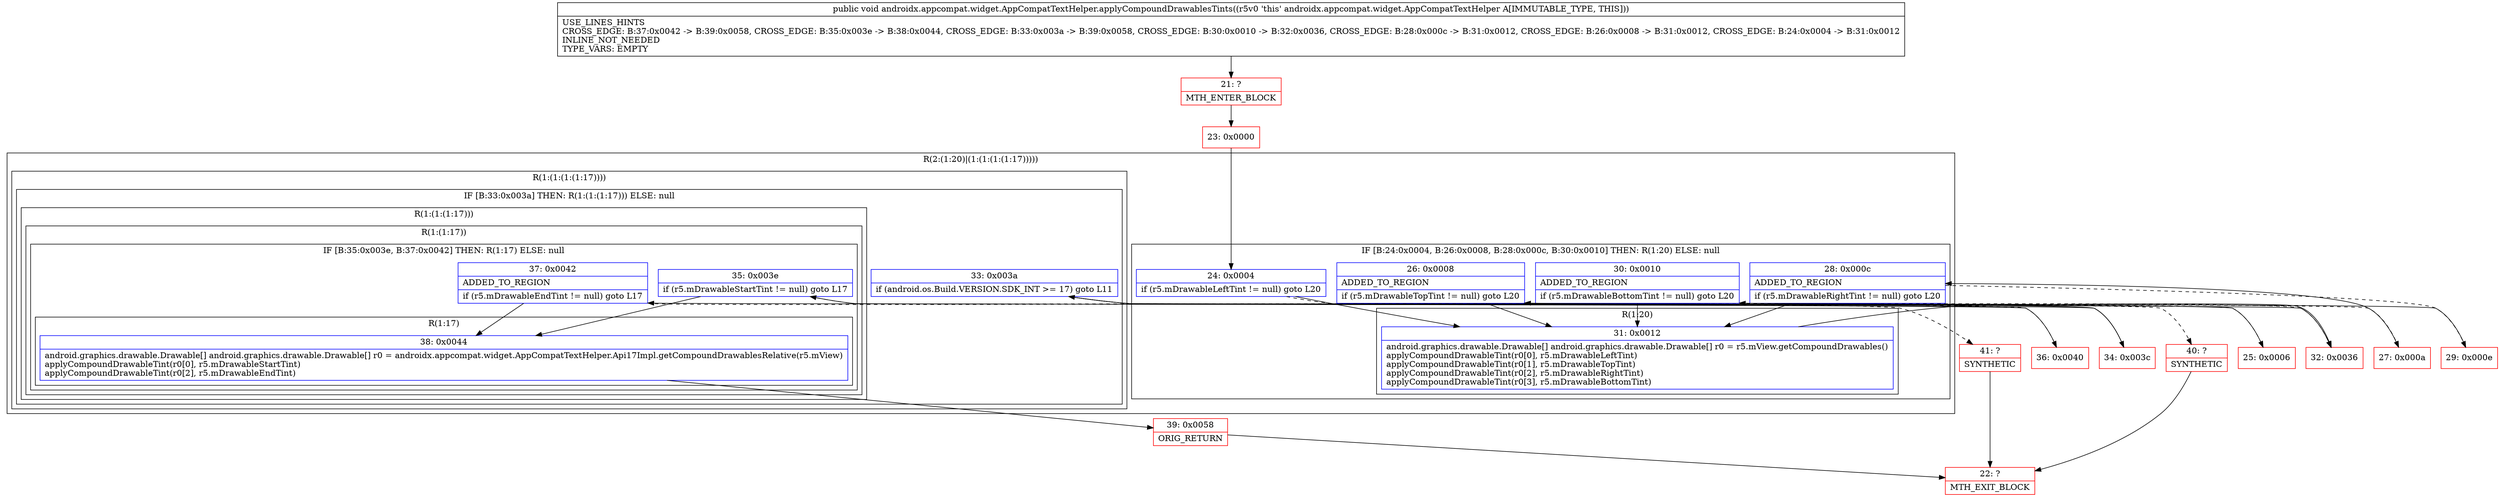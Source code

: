 digraph "CFG forandroidx.appcompat.widget.AppCompatTextHelper.applyCompoundDrawablesTints()V" {
subgraph cluster_Region_1088584519 {
label = "R(2:(1:20)|(1:(1:(1:(1:17)))))";
node [shape=record,color=blue];
subgraph cluster_IfRegion_888892188 {
label = "IF [B:24:0x0004, B:26:0x0008, B:28:0x000c, B:30:0x0010] THEN: R(1:20) ELSE: null";
node [shape=record,color=blue];
Node_24 [shape=record,label="{24\:\ 0x0004|if (r5.mDrawableLeftTint != null) goto L20\l}"];
Node_26 [shape=record,label="{26\:\ 0x0008|ADDED_TO_REGION\l|if (r5.mDrawableTopTint != null) goto L20\l}"];
Node_28 [shape=record,label="{28\:\ 0x000c|ADDED_TO_REGION\l|if (r5.mDrawableRightTint != null) goto L20\l}"];
Node_30 [shape=record,label="{30\:\ 0x0010|ADDED_TO_REGION\l|if (r5.mDrawableBottomTint != null) goto L20\l}"];
subgraph cluster_Region_1412081065 {
label = "R(1:20)";
node [shape=record,color=blue];
Node_31 [shape=record,label="{31\:\ 0x0012|android.graphics.drawable.Drawable[] android.graphics.drawable.Drawable[] r0 = r5.mView.getCompoundDrawables()\lapplyCompoundDrawableTint(r0[0], r5.mDrawableLeftTint)\lapplyCompoundDrawableTint(r0[1], r5.mDrawableTopTint)\lapplyCompoundDrawableTint(r0[2], r5.mDrawableRightTint)\lapplyCompoundDrawableTint(r0[3], r5.mDrawableBottomTint)\l}"];
}
}
subgraph cluster_Region_1343982852 {
label = "R(1:(1:(1:(1:17))))";
node [shape=record,color=blue];
subgraph cluster_IfRegion_1883130357 {
label = "IF [B:33:0x003a] THEN: R(1:(1:(1:17))) ELSE: null";
node [shape=record,color=blue];
Node_33 [shape=record,label="{33\:\ 0x003a|if (android.os.Build.VERSION.SDK_INT \>= 17) goto L11\l}"];
subgraph cluster_Region_592784630 {
label = "R(1:(1:(1:17)))";
node [shape=record,color=blue];
subgraph cluster_Region_1276710923 {
label = "R(1:(1:17))";
node [shape=record,color=blue];
subgraph cluster_IfRegion_1080477473 {
label = "IF [B:35:0x003e, B:37:0x0042] THEN: R(1:17) ELSE: null";
node [shape=record,color=blue];
Node_35 [shape=record,label="{35\:\ 0x003e|if (r5.mDrawableStartTint != null) goto L17\l}"];
Node_37 [shape=record,label="{37\:\ 0x0042|ADDED_TO_REGION\l|if (r5.mDrawableEndTint != null) goto L17\l}"];
subgraph cluster_Region_2089639232 {
label = "R(1:17)";
node [shape=record,color=blue];
Node_38 [shape=record,label="{38\:\ 0x0044|android.graphics.drawable.Drawable[] android.graphics.drawable.Drawable[] r0 = androidx.appcompat.widget.AppCompatTextHelper.Api17Impl.getCompoundDrawablesRelative(r5.mView)\lapplyCompoundDrawableTint(r0[0], r5.mDrawableStartTint)\lapplyCompoundDrawableTint(r0[2], r5.mDrawableEndTint)\l}"];
}
}
}
}
}
}
}
Node_21 [shape=record,color=red,label="{21\:\ ?|MTH_ENTER_BLOCK\l}"];
Node_23 [shape=record,color=red,label="{23\:\ 0x0000}"];
Node_25 [shape=record,color=red,label="{25\:\ 0x0006}"];
Node_27 [shape=record,color=red,label="{27\:\ 0x000a}"];
Node_29 [shape=record,color=red,label="{29\:\ 0x000e}"];
Node_32 [shape=record,color=red,label="{32\:\ 0x0036}"];
Node_34 [shape=record,color=red,label="{34\:\ 0x003c}"];
Node_36 [shape=record,color=red,label="{36\:\ 0x0040}"];
Node_41 [shape=record,color=red,label="{41\:\ ?|SYNTHETIC\l}"];
Node_22 [shape=record,color=red,label="{22\:\ ?|MTH_EXIT_BLOCK\l}"];
Node_39 [shape=record,color=red,label="{39\:\ 0x0058|ORIG_RETURN\l}"];
Node_40 [shape=record,color=red,label="{40\:\ ?|SYNTHETIC\l}"];
MethodNode[shape=record,label="{public void androidx.appcompat.widget.AppCompatTextHelper.applyCompoundDrawablesTints((r5v0 'this' androidx.appcompat.widget.AppCompatTextHelper A[IMMUTABLE_TYPE, THIS]))  | USE_LINES_HINTS\lCROSS_EDGE: B:37:0x0042 \-\> B:39:0x0058, CROSS_EDGE: B:35:0x003e \-\> B:38:0x0044, CROSS_EDGE: B:33:0x003a \-\> B:39:0x0058, CROSS_EDGE: B:30:0x0010 \-\> B:32:0x0036, CROSS_EDGE: B:28:0x000c \-\> B:31:0x0012, CROSS_EDGE: B:26:0x0008 \-\> B:31:0x0012, CROSS_EDGE: B:24:0x0004 \-\> B:31:0x0012\lINLINE_NOT_NEEDED\lTYPE_VARS: EMPTY\l}"];
MethodNode -> Node_21;Node_24 -> Node_25[style=dashed];
Node_24 -> Node_31;
Node_26 -> Node_27[style=dashed];
Node_26 -> Node_31;
Node_28 -> Node_29[style=dashed];
Node_28 -> Node_31;
Node_30 -> Node_31;
Node_30 -> Node_32[style=dashed];
Node_31 -> Node_32;
Node_33 -> Node_34;
Node_33 -> Node_40[style=dashed];
Node_35 -> Node_36[style=dashed];
Node_35 -> Node_38;
Node_37 -> Node_38;
Node_37 -> Node_41[style=dashed];
Node_38 -> Node_39;
Node_21 -> Node_23;
Node_23 -> Node_24;
Node_25 -> Node_26;
Node_27 -> Node_28;
Node_29 -> Node_30;
Node_32 -> Node_33;
Node_34 -> Node_35;
Node_36 -> Node_37;
Node_41 -> Node_22;
Node_39 -> Node_22;
Node_40 -> Node_22;
}

